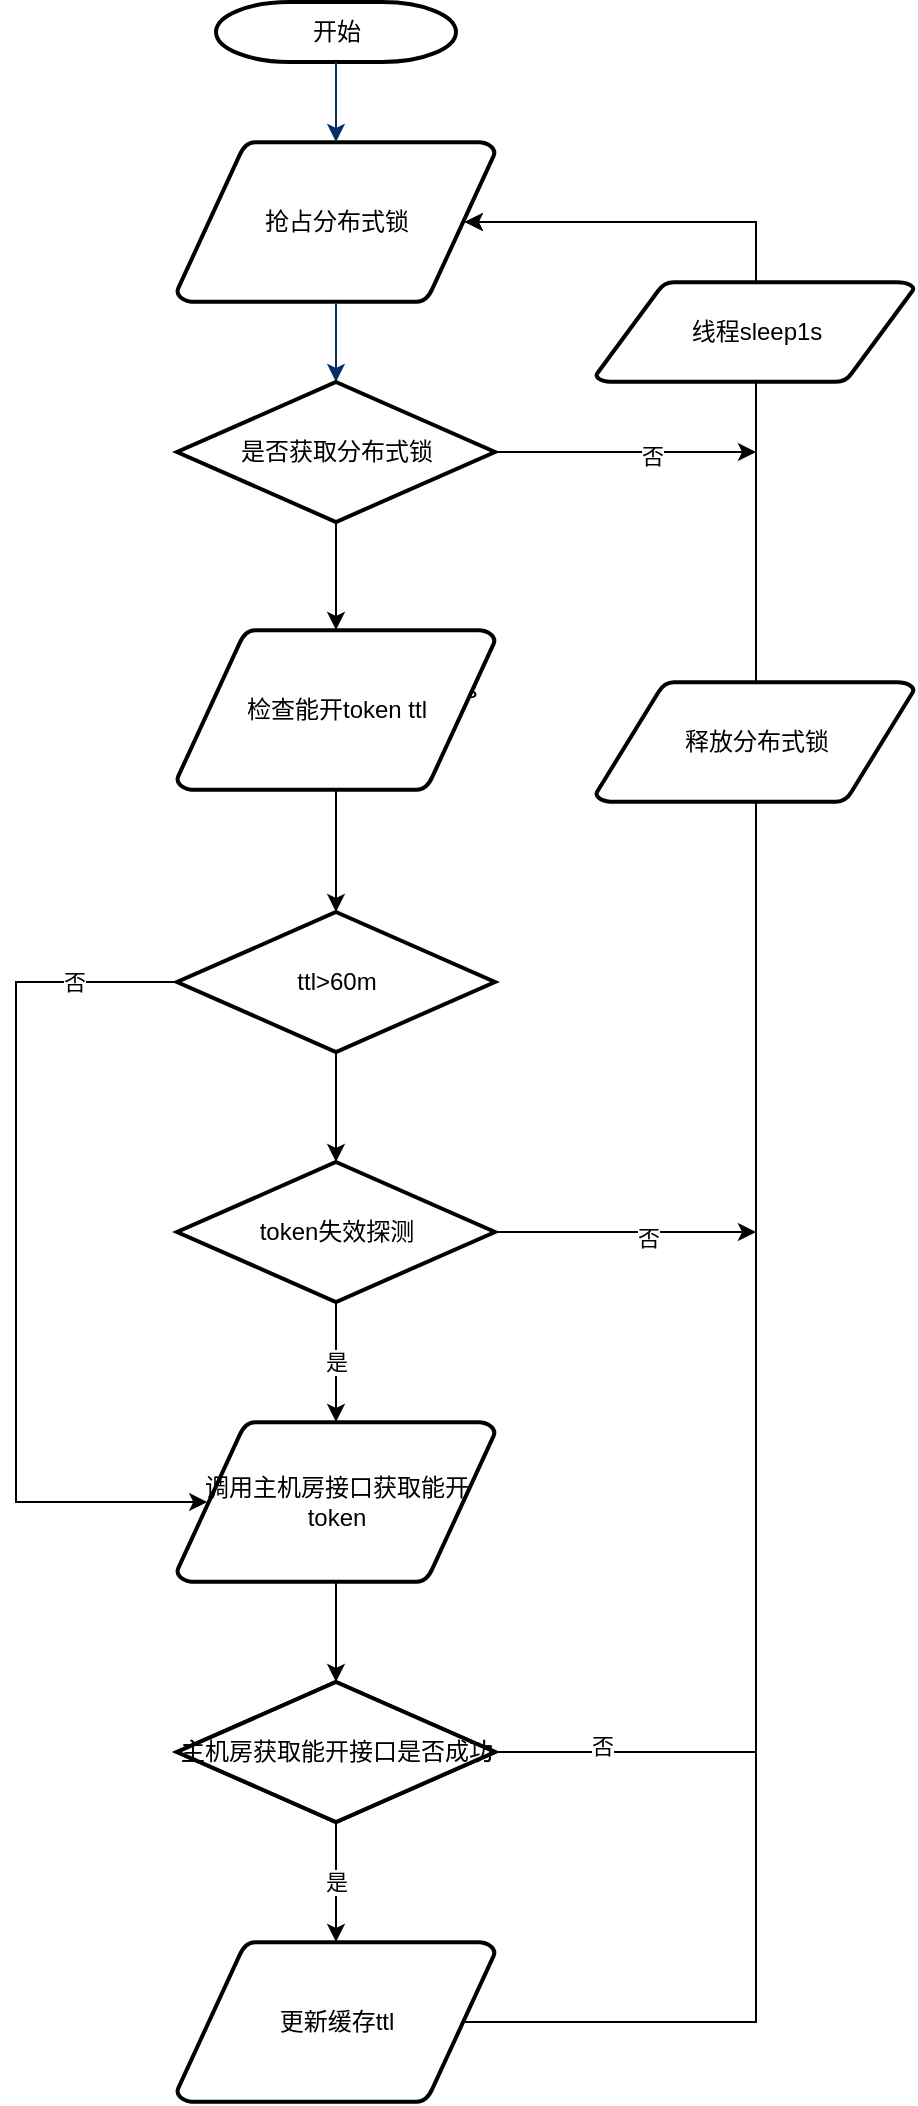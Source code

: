<mxfile version="21.5.2" type="github" pages="2">
  <diagram id="6a731a19-8d31-9384-78a2-239565b7b9f0" name="Page-1">
    <mxGraphModel dx="2508" dy="1426" grid="1" gridSize="10" guides="1" tooltips="1" connect="1" arrows="1" fold="1" page="1" pageScale="1" pageWidth="1169" pageHeight="827" background="none" math="0" shadow="0">
      <root>
        <mxCell id="0" />
        <mxCell id="1" parent="0" />
        <mxCell id="2" value="开始" style="shape=mxgraph.flowchart.terminator;strokeWidth=2;gradientColor=none;gradientDirection=north;fontStyle=0;html=1;" parent="1" vertex="1">
          <mxGeometry x="260" y="60" width="120" height="30" as="geometry" />
        </mxCell>
        <mxCell id="3" value="抢占分布式锁" style="shape=mxgraph.flowchart.data;strokeWidth=2;gradientColor=none;gradientDirection=north;fontStyle=0;html=1;" parent="1" vertex="1">
          <mxGeometry x="240.5" y="130" width="159" height="80" as="geometry" />
        </mxCell>
        <mxCell id="7" style="fontStyle=1;strokeColor=#003366;strokeWidth=1;html=1;" parent="1" source="2" target="3" edge="1">
          <mxGeometry relative="1" as="geometry" />
        </mxCell>
        <mxCell id="8" style="fontStyle=1;strokeColor=#003366;strokeWidth=1;html=1;" parent="1" source="3" edge="1">
          <mxGeometry relative="1" as="geometry">
            <mxPoint x="320" y="250" as="targetPoint" />
          </mxGeometry>
        </mxCell>
        <mxCell id="11" value="yes" style="text;fontStyle=0;html=1;strokeColor=none;gradientColor=none;fillColor=none;strokeWidth=2;" parent="1" vertex="1">
          <mxGeometry x="370" y="390" width="40" height="26" as="geometry" />
        </mxCell>
        <mxCell id="u9zpIPj7ubAK2xr9crSM-64" style="edgeStyle=orthogonalEdgeStyle;rounded=0;orthogonalLoop=1;jettySize=auto;html=1;exitX=0.5;exitY=1;exitDx=0;exitDy=0;exitPerimeter=0;entryX=0.5;entryY=0;entryDx=0;entryDy=0;entryPerimeter=0;" parent="1" source="u9zpIPj7ubAK2xr9crSM-55" target="u9zpIPj7ubAK2xr9crSM-57" edge="1">
          <mxGeometry relative="1" as="geometry" />
        </mxCell>
        <mxCell id="u9zpIPj7ubAK2xr9crSM-79" style="edgeStyle=orthogonalEdgeStyle;rounded=0;orthogonalLoop=1;jettySize=auto;html=1;" parent="1" source="u9zpIPj7ubAK2xr9crSM-55" edge="1">
          <mxGeometry relative="1" as="geometry">
            <mxPoint x="530" y="285" as="targetPoint" />
          </mxGeometry>
        </mxCell>
        <mxCell id="u9zpIPj7ubAK2xr9crSM-80" value="否" style="edgeLabel;html=1;align=center;verticalAlign=middle;resizable=0;points=[];" parent="u9zpIPj7ubAK2xr9crSM-79" vertex="1" connectable="0">
          <mxGeometry x="0.208" y="-1" relative="1" as="geometry">
            <mxPoint as="offset" />
          </mxGeometry>
        </mxCell>
        <mxCell id="u9zpIPj7ubAK2xr9crSM-55" value="是否获取分布式锁" style="shape=mxgraph.flowchart.decision;strokeWidth=2;gradientColor=none;gradientDirection=north;fontStyle=0;html=1;" parent="1" vertex="1">
          <mxGeometry x="240.5" y="250" width="159" height="70" as="geometry" />
        </mxCell>
        <mxCell id="u9zpIPj7ubAK2xr9crSM-65" style="edgeStyle=orthogonalEdgeStyle;rounded=0;orthogonalLoop=1;jettySize=auto;html=1;entryX=0.5;entryY=0;entryDx=0;entryDy=0;entryPerimeter=0;" parent="1" source="u9zpIPj7ubAK2xr9crSM-57" target="u9zpIPj7ubAK2xr9crSM-58" edge="1">
          <mxGeometry relative="1" as="geometry" />
        </mxCell>
        <mxCell id="u9zpIPj7ubAK2xr9crSM-57" value="检查能开token ttl" style="shape=mxgraph.flowchart.data;strokeWidth=2;gradientColor=none;gradientDirection=north;fontStyle=0;html=1;" parent="1" vertex="1">
          <mxGeometry x="240.5" y="374" width="159" height="80" as="geometry" />
        </mxCell>
        <mxCell id="u9zpIPj7ubAK2xr9crSM-66" style="edgeStyle=orthogonalEdgeStyle;rounded=0;orthogonalLoop=1;jettySize=auto;html=1;exitX=0.5;exitY=1;exitDx=0;exitDy=0;exitPerimeter=0;" parent="1" source="u9zpIPj7ubAK2xr9crSM-58" target="u9zpIPj7ubAK2xr9crSM-60" edge="1">
          <mxGeometry relative="1" as="geometry" />
        </mxCell>
        <mxCell id="u9zpIPj7ubAK2xr9crSM-72" style="edgeStyle=orthogonalEdgeStyle;rounded=0;orthogonalLoop=1;jettySize=auto;html=1;exitX=0;exitY=0.5;exitDx=0;exitDy=0;exitPerimeter=0;entryX=0.095;entryY=0.5;entryDx=0;entryDy=0;entryPerimeter=0;" parent="1" source="u9zpIPj7ubAK2xr9crSM-58" target="u9zpIPj7ubAK2xr9crSM-59" edge="1">
          <mxGeometry relative="1" as="geometry">
            <Array as="points">
              <mxPoint x="160" y="550" />
              <mxPoint x="160" y="810" />
            </Array>
          </mxGeometry>
        </mxCell>
        <mxCell id="u9zpIPj7ubAK2xr9crSM-73" value="否" style="edgeLabel;html=1;align=center;verticalAlign=middle;resizable=0;points=[];" parent="u9zpIPj7ubAK2xr9crSM-72" vertex="1" connectable="0">
          <mxGeometry x="-0.761" relative="1" as="geometry">
            <mxPoint as="offset" />
          </mxGeometry>
        </mxCell>
        <mxCell id="u9zpIPj7ubAK2xr9crSM-58" value="ttl&amp;gt;60m" style="shape=mxgraph.flowchart.decision;strokeWidth=2;gradientColor=none;gradientDirection=north;fontStyle=0;html=1;" parent="1" vertex="1">
          <mxGeometry x="240.5" y="515" width="159" height="70" as="geometry" />
        </mxCell>
        <mxCell id="u9zpIPj7ubAK2xr9crSM-68" style="edgeStyle=orthogonalEdgeStyle;rounded=0;orthogonalLoop=1;jettySize=auto;html=1;exitX=0.5;exitY=1;exitDx=0;exitDy=0;exitPerimeter=0;entryX=0.5;entryY=0;entryDx=0;entryDy=0;entryPerimeter=0;" parent="1" source="u9zpIPj7ubAK2xr9crSM-59" target="u9zpIPj7ubAK2xr9crSM-63" edge="1">
          <mxGeometry relative="1" as="geometry" />
        </mxCell>
        <mxCell id="u9zpIPj7ubAK2xr9crSM-59" value="调用主机房接口获取能开&lt;br&gt;token" style="shape=mxgraph.flowchart.data;strokeWidth=2;gradientColor=none;gradientDirection=north;fontStyle=0;html=1;" parent="1" vertex="1">
          <mxGeometry x="240.5" y="770" width="159" height="80" as="geometry" />
        </mxCell>
        <mxCell id="u9zpIPj7ubAK2xr9crSM-67" value="是" style="edgeStyle=orthogonalEdgeStyle;rounded=0;orthogonalLoop=1;jettySize=auto;html=1;exitX=0.5;exitY=1;exitDx=0;exitDy=0;exitPerimeter=0;" parent="1" source="u9zpIPj7ubAK2xr9crSM-60" target="u9zpIPj7ubAK2xr9crSM-59" edge="1">
          <mxGeometry relative="1" as="geometry" />
        </mxCell>
        <mxCell id="u9zpIPj7ubAK2xr9crSM-77" style="edgeStyle=orthogonalEdgeStyle;rounded=0;orthogonalLoop=1;jettySize=auto;html=1;exitX=1;exitY=0.5;exitDx=0;exitDy=0;exitPerimeter=0;" parent="1" source="u9zpIPj7ubAK2xr9crSM-60" edge="1">
          <mxGeometry relative="1" as="geometry">
            <mxPoint x="530" y="675" as="targetPoint" />
          </mxGeometry>
        </mxCell>
        <mxCell id="u9zpIPj7ubAK2xr9crSM-78" value="否" style="edgeLabel;html=1;align=center;verticalAlign=middle;resizable=0;points=[];" parent="u9zpIPj7ubAK2xr9crSM-77" vertex="1" connectable="0">
          <mxGeometry x="0.177" y="-2" relative="1" as="geometry">
            <mxPoint as="offset" />
          </mxGeometry>
        </mxCell>
        <mxCell id="u9zpIPj7ubAK2xr9crSM-60" value="token失效探测" style="shape=mxgraph.flowchart.decision;strokeWidth=2;gradientColor=none;gradientDirection=north;fontStyle=0;html=1;" parent="1" vertex="1">
          <mxGeometry x="240.5" y="640" width="159" height="70" as="geometry" />
        </mxCell>
        <mxCell id="u9zpIPj7ubAK2xr9crSM-61" value="主机房获取能开接口是否成功" style="shape=mxgraph.flowchart.decision;strokeWidth=2;gradientColor=none;gradientDirection=north;fontStyle=0;html=1;" parent="1" vertex="1">
          <mxGeometry x="240.5" y="900" width="159" height="70" as="geometry" />
        </mxCell>
        <mxCell id="u9zpIPj7ubAK2xr9crSM-74" style="edgeStyle=orthogonalEdgeStyle;rounded=0;orthogonalLoop=1;jettySize=auto;html=1;exitX=0.905;exitY=0.5;exitDx=0;exitDy=0;exitPerimeter=0;entryX=0.905;entryY=0.5;entryDx=0;entryDy=0;entryPerimeter=0;" parent="1" source="u9zpIPj7ubAK2xr9crSM-62" target="3" edge="1">
          <mxGeometry relative="1" as="geometry">
            <Array as="points">
              <mxPoint x="530" y="1070" />
              <mxPoint x="530" y="170" />
            </Array>
          </mxGeometry>
        </mxCell>
        <mxCell id="u9zpIPj7ubAK2xr9crSM-62" value="更新缓存ttl" style="shape=mxgraph.flowchart.data;strokeWidth=2;gradientColor=none;gradientDirection=north;fontStyle=0;html=1;" parent="1" vertex="1">
          <mxGeometry x="240.5" y="1030" width="159" height="80" as="geometry" />
        </mxCell>
        <mxCell id="u9zpIPj7ubAK2xr9crSM-69" value="是" style="edgeStyle=orthogonalEdgeStyle;rounded=0;orthogonalLoop=1;jettySize=auto;html=1;exitX=0.5;exitY=1;exitDx=0;exitDy=0;exitPerimeter=0;entryX=0.5;entryY=0;entryDx=0;entryDy=0;entryPerimeter=0;" parent="1" source="u9zpIPj7ubAK2xr9crSM-63" target="u9zpIPj7ubAK2xr9crSM-62" edge="1">
          <mxGeometry relative="1" as="geometry" />
        </mxCell>
        <mxCell id="u9zpIPj7ubAK2xr9crSM-75" style="edgeStyle=orthogonalEdgeStyle;rounded=0;orthogonalLoop=1;jettySize=auto;html=1;exitX=1;exitY=0.5;exitDx=0;exitDy=0;exitPerimeter=0;entryX=0.905;entryY=0.5;entryDx=0;entryDy=0;entryPerimeter=0;" parent="1" source="u9zpIPj7ubAK2xr9crSM-63" target="3" edge="1">
          <mxGeometry relative="1" as="geometry">
            <Array as="points">
              <mxPoint x="530" y="935" />
              <mxPoint x="530" y="170" />
            </Array>
          </mxGeometry>
        </mxCell>
        <mxCell id="u9zpIPj7ubAK2xr9crSM-83" value="否" style="edgeLabel;html=1;align=center;verticalAlign=middle;resizable=0;points=[];" parent="u9zpIPj7ubAK2xr9crSM-75" vertex="1" connectable="0">
          <mxGeometry x="-0.898" y="3" relative="1" as="geometry">
            <mxPoint as="offset" />
          </mxGeometry>
        </mxCell>
        <mxCell id="u9zpIPj7ubAK2xr9crSM-63" value="主机房获取能开接口是否成功" style="shape=mxgraph.flowchart.decision;strokeWidth=2;gradientColor=none;gradientDirection=north;fontStyle=0;html=1;" parent="1" vertex="1">
          <mxGeometry x="240.5" y="900" width="159" height="70" as="geometry" />
        </mxCell>
        <mxCell id="u9zpIPj7ubAK2xr9crSM-81" value="释放分布式锁" style="shape=mxgraph.flowchart.data;strokeWidth=2;gradientColor=none;gradientDirection=north;fontStyle=0;html=1;" parent="1" vertex="1">
          <mxGeometry x="450" y="400" width="159" height="60" as="geometry" />
        </mxCell>
        <mxCell id="u9zpIPj7ubAK2xr9crSM-82" value="线程sleep1s" style="shape=mxgraph.flowchart.data;strokeWidth=2;gradientColor=none;gradientDirection=north;fontStyle=0;html=1;" parent="1" vertex="1">
          <mxGeometry x="450" y="200" width="159" height="50" as="geometry" />
        </mxCell>
      </root>
    </mxGraphModel>
  </diagram>
  <diagram id="Z5Cji4mr2ZnYC5pOb-MR" name="用例图">
    <mxGraphModel dx="1034" dy="-514" grid="1" gridSize="10" guides="1" tooltips="1" connect="1" arrows="1" fold="1" page="1" pageScale="1" pageWidth="827" pageHeight="1169" math="0" shadow="0">
      <root>
        <mxCell id="0" />
        <mxCell id="1" parent="0" />
        <mxCell id="3z39wp8mKlz91IdqLbLT-1" value="tokenService" style="shape=umlActor;verticalLabelPosition=bottom;verticalAlign=top;html=1;" vertex="1" parent="1">
          <mxGeometry x="880" y="1610" width="30" height="60" as="geometry" />
        </mxCell>
        <mxCell id="3z39wp8mKlz91IdqLbLT-4" value="GetToken" style="ellipse;whiteSpace=wrap;html=1;" vertex="1" parent="1">
          <mxGeometry x="1050" y="1460" width="140" height="70" as="geometry" />
        </mxCell>
        <mxCell id="3z39wp8mKlz91IdqLbLT-5" value="SetTokenToRedis" style="ellipse;whiteSpace=wrap;html=1;" vertex="1" parent="1">
          <mxGeometry x="1090" y="1560" width="140" height="70" as="geometry" />
        </mxCell>
        <mxCell id="3z39wp8mKlz91IdqLbLT-6" value="RefreshToken" style="ellipse;whiteSpace=wrap;html=1;" vertex="1" parent="1">
          <mxGeometry x="1080" y="1670" width="140" height="70" as="geometry" />
        </mxCell>
        <mxCell id="3z39wp8mKlz91IdqLbLT-7" value="SyncToken" style="ellipse;whiteSpace=wrap;html=1;" vertex="1" parent="1">
          <mxGeometry x="1030" y="1770" width="140" height="70" as="geometry" />
        </mxCell>
        <mxCell id="3z39wp8mKlz91IdqLbLT-9" value="" style="endArrow=classic;html=1;rounded=0;exitX=1;exitY=0.333;exitDx=0;exitDy=0;exitPerimeter=0;entryX=0;entryY=0.5;entryDx=0;entryDy=0;" edge="1" parent="1" source="3z39wp8mKlz91IdqLbLT-1" target="3z39wp8mKlz91IdqLbLT-4">
          <mxGeometry width="50" height="50" relative="1" as="geometry">
            <mxPoint x="890" y="1540" as="sourcePoint" />
            <mxPoint x="940" y="1490" as="targetPoint" />
          </mxGeometry>
        </mxCell>
        <mxCell id="3z39wp8mKlz91IdqLbLT-10" value="" style="endArrow=classic;html=1;rounded=0;entryX=0;entryY=0.5;entryDx=0;entryDy=0;exitX=0.8;exitY=0.35;exitDx=0;exitDy=0;exitPerimeter=0;" edge="1" parent="1" source="3z39wp8mKlz91IdqLbLT-1" target="3z39wp8mKlz91IdqLbLT-5">
          <mxGeometry width="50" height="50" relative="1" as="geometry">
            <mxPoint x="950" y="1620" as="sourcePoint" />
            <mxPoint x="1060" y="1505" as="targetPoint" />
          </mxGeometry>
        </mxCell>
        <mxCell id="3z39wp8mKlz91IdqLbLT-11" value="" style="endArrow=classic;html=1;rounded=0;exitX=1;exitY=0.333;exitDx=0;exitDy=0;exitPerimeter=0;" edge="1" parent="1" source="3z39wp8mKlz91IdqLbLT-1" target="3z39wp8mKlz91IdqLbLT-6">
          <mxGeometry width="50" height="50" relative="1" as="geometry">
            <mxPoint x="960" y="1630" as="sourcePoint" />
            <mxPoint x="1100" y="1605" as="targetPoint" />
          </mxGeometry>
        </mxCell>
        <mxCell id="3z39wp8mKlz91IdqLbLT-12" value="" style="endArrow=classic;html=1;rounded=0;exitX=1;exitY=0.333;exitDx=0;exitDy=0;exitPerimeter=0;entryX=0;entryY=0;entryDx=0;entryDy=0;" edge="1" parent="1" source="3z39wp8mKlz91IdqLbLT-1" target="3z39wp8mKlz91IdqLbLT-7">
          <mxGeometry width="50" height="50" relative="1" as="geometry">
            <mxPoint x="960" y="1630" as="sourcePoint" />
            <mxPoint x="1107" y="1692" as="targetPoint" />
          </mxGeometry>
        </mxCell>
        <mxCell id="3z39wp8mKlz91IdqLbLT-15" value="OSPS001" style="ellipse;whiteSpace=wrap;html=1;" vertex="1" parent="1">
          <mxGeometry x="1350" y="1520" width="140" height="70" as="geometry" />
        </mxCell>
        <mxCell id="3z39wp8mKlz91IdqLbLT-16" value="ummp-gateway" style="shape=umlActor;verticalLabelPosition=bottom;verticalAlign=top;html=1;" vertex="1" parent="1">
          <mxGeometry x="1620" y="1620" width="30" height="60" as="geometry" />
        </mxCell>
        <mxCell id="3z39wp8mKlz91IdqLbLT-19" value="RPC接口接收tongken" style="ellipse;whiteSpace=wrap;html=1;" vertex="1" parent="1">
          <mxGeometry x="1360" y="1690" width="140" height="70" as="geometry" />
        </mxCell>
        <mxCell id="3z39wp8mKlz91IdqLbLT-20" value="" style="endArrow=classic;html=1;rounded=0;entryX=1;entryY=0.5;entryDx=0;entryDy=0;exitX=0.8;exitY=0.35;exitDx=0;exitDy=0;exitPerimeter=0;" edge="1" parent="1" target="3z39wp8mKlz91IdqLbLT-15">
          <mxGeometry width="50" height="50" relative="1" as="geometry">
            <mxPoint x="1620" y="1646" as="sourcePoint" />
            <mxPoint x="1806" y="1610" as="targetPoint" />
          </mxGeometry>
        </mxCell>
        <mxCell id="3z39wp8mKlz91IdqLbLT-21" value="" style="endArrow=classic;html=1;rounded=0;entryX=1;entryY=0.5;entryDx=0;entryDy=0;exitX=0.8;exitY=0.35;exitDx=0;exitDy=0;exitPerimeter=0;" edge="1" parent="1" target="3z39wp8mKlz91IdqLbLT-19">
          <mxGeometry width="50" height="50" relative="1" as="geometry">
            <mxPoint x="1630" y="1656" as="sourcePoint" />
            <mxPoint x="1500" y="1565" as="targetPoint" />
          </mxGeometry>
        </mxCell>
        <mxCell id="3z39wp8mKlz91IdqLbLT-22" value="Use" style="endArrow=open;endSize=12;dashed=1;html=1;rounded=0;" edge="1" parent="1" target="3z39wp8mKlz91IdqLbLT-15">
          <mxGeometry width="160" relative="1" as="geometry">
            <mxPoint x="1190" y="1494.5" as="sourcePoint" />
            <mxPoint x="1350" y="1494.5" as="targetPoint" />
          </mxGeometry>
        </mxCell>
        <mxCell id="3z39wp8mKlz91IdqLbLT-23" value="Use" style="endArrow=open;endSize=12;dashed=1;html=1;rounded=0;entryX=0;entryY=0.5;entryDx=0;entryDy=0;" edge="1" parent="1" target="3z39wp8mKlz91IdqLbLT-19">
          <mxGeometry width="160" relative="1" as="geometry">
            <mxPoint x="1170" y="1810" as="sourcePoint" />
            <mxPoint x="1338" y="1854.5" as="targetPoint" />
          </mxGeometry>
        </mxCell>
        <mxCell id="3z39wp8mKlz91IdqLbLT-38" value="Pool" style="swimlane;childLayout=stackLayout;resizeParent=1;resizeParentMax=0;startSize=20;horizontal=0;horizontalStack=1;" vertex="1" parent="1">
          <mxGeometry x="530" y="1930" width="570" height="570" as="geometry" />
        </mxCell>
        <mxCell id="3z39wp8mKlz91IdqLbLT-39" value="tokenservice" style="swimlane;startSize=20;" vertex="1" parent="3z39wp8mKlz91IdqLbLT-38">
          <mxGeometry x="20" width="250" height="570" as="geometry" />
        </mxCell>
        <mxCell id="3z39wp8mKlz91IdqLbLT-49" style="edgeStyle=orthogonalEdgeStyle;rounded=0;orthogonalLoop=1;jettySize=auto;html=1;" edge="1" parent="3z39wp8mKlz91IdqLbLT-39" source="3z39wp8mKlz91IdqLbLT-45" target="3z39wp8mKlz91IdqLbLT-48">
          <mxGeometry relative="1" as="geometry" />
        </mxCell>
        <mxCell id="3z39wp8mKlz91IdqLbLT-45" value="" style="ellipse;html=1;shape=startState;fillColor=#000000;strokeColor=#ff0000;" vertex="1" parent="3z39wp8mKlz91IdqLbLT-39">
          <mxGeometry x="55" y="30" width="30" height="30" as="geometry" />
        </mxCell>
        <mxCell id="3z39wp8mKlz91IdqLbLT-54" style="edgeStyle=orthogonalEdgeStyle;rounded=0;orthogonalLoop=1;jettySize=auto;html=1;exitX=0.5;exitY=1;exitDx=0;exitDy=0;" edge="1" parent="3z39wp8mKlz91IdqLbLT-39" source="3z39wp8mKlz91IdqLbLT-48" target="3z39wp8mKlz91IdqLbLT-50">
          <mxGeometry relative="1" as="geometry" />
        </mxCell>
        <mxCell id="3z39wp8mKlz91IdqLbLT-48" value="获取分布式锁" style="rounded=1;whiteSpace=wrap;html=1;" vertex="1" parent="3z39wp8mKlz91IdqLbLT-39">
          <mxGeometry x="40" y="90" width="60" height="36" as="geometry" />
        </mxCell>
        <mxCell id="3z39wp8mKlz91IdqLbLT-52" style="edgeStyle=orthogonalEdgeStyle;rounded=0;orthogonalLoop=1;jettySize=auto;html=1;" edge="1" parent="3z39wp8mKlz91IdqLbLT-39" source="3z39wp8mKlz91IdqLbLT-50" target="3z39wp8mKlz91IdqLbLT-51">
          <mxGeometry relative="1" as="geometry" />
        </mxCell>
        <mxCell id="3z39wp8mKlz91IdqLbLT-53" value="否" style="edgeLabel;html=1;align=center;verticalAlign=middle;resizable=0;points=[];" vertex="1" connectable="0" parent="3z39wp8mKlz91IdqLbLT-52">
          <mxGeometry x="-0.113" y="2" relative="1" as="geometry">
            <mxPoint as="offset" />
          </mxGeometry>
        </mxCell>
        <mxCell id="3z39wp8mKlz91IdqLbLT-89" style="edgeStyle=orthogonalEdgeStyle;rounded=0;orthogonalLoop=1;jettySize=auto;html=1;exitX=1;exitY=0.5;exitDx=0;exitDy=0;entryX=0;entryY=0.5;entryDx=0;entryDy=0;" edge="1" parent="3z39wp8mKlz91IdqLbLT-39" source="3z39wp8mKlz91IdqLbLT-50" target="3z39wp8mKlz91IdqLbLT-55">
          <mxGeometry relative="1" as="geometry" />
        </mxCell>
        <mxCell id="3z39wp8mKlz91IdqLbLT-50" value="成功" style="rhombus;whiteSpace=wrap;html=1;" vertex="1" parent="3z39wp8mKlz91IdqLbLT-39">
          <mxGeometry x="35" y="150" width="70" height="30" as="geometry" />
        </mxCell>
        <mxCell id="3z39wp8mKlz91IdqLbLT-51" value="" style="ellipse;html=1;shape=endState;fillColor=#000000;strokeColor=#ff0000;" vertex="1" parent="3z39wp8mKlz91IdqLbLT-39">
          <mxGeometry x="55" y="540" width="30" height="30" as="geometry" />
        </mxCell>
        <mxCell id="3z39wp8mKlz91IdqLbLT-90" style="edgeStyle=orthogonalEdgeStyle;rounded=0;orthogonalLoop=1;jettySize=auto;html=1;entryX=0.5;entryY=0;entryDx=0;entryDy=0;" edge="1" parent="3z39wp8mKlz91IdqLbLT-39" source="3z39wp8mKlz91IdqLbLT-55" target="3z39wp8mKlz91IdqLbLT-56">
          <mxGeometry relative="1" as="geometry" />
        </mxCell>
        <mxCell id="3z39wp8mKlz91IdqLbLT-55" value="校验token ttl" style="rounded=1;whiteSpace=wrap;html=1;" vertex="1" parent="3z39wp8mKlz91IdqLbLT-39">
          <mxGeometry x="140" y="147" width="60" height="36" as="geometry" />
        </mxCell>
        <mxCell id="3z39wp8mKlz91IdqLbLT-91" style="edgeStyle=orthogonalEdgeStyle;rounded=0;orthogonalLoop=1;jettySize=auto;html=1;entryX=0.5;entryY=0;entryDx=0;entryDy=0;" edge="1" parent="3z39wp8mKlz91IdqLbLT-39" source="3z39wp8mKlz91IdqLbLT-56" target="3z39wp8mKlz91IdqLbLT-82">
          <mxGeometry relative="1" as="geometry" />
        </mxCell>
        <mxCell id="3z39wp8mKlz91IdqLbLT-108" value="否" style="edgeLabel;html=1;align=center;verticalAlign=middle;resizable=0;points=[];" vertex="1" connectable="0" parent="3z39wp8mKlz91IdqLbLT-91">
          <mxGeometry x="-0.187" y="1" relative="1" as="geometry">
            <mxPoint as="offset" />
          </mxGeometry>
        </mxCell>
        <mxCell id="3z39wp8mKlz91IdqLbLT-56" value="ttl&amp;gt;60m" style="rhombus;whiteSpace=wrap;html=1;" vertex="1" parent="3z39wp8mKlz91IdqLbLT-39">
          <mxGeometry x="135" y="210" width="70" height="30" as="geometry" />
        </mxCell>
        <mxCell id="3z39wp8mKlz91IdqLbLT-82" value="获取能开token" style="rounded=1;whiteSpace=wrap;html=1;" vertex="1" parent="3z39wp8mKlz91IdqLbLT-39">
          <mxGeometry x="140" y="290" width="60" height="36" as="geometry" />
        </mxCell>
        <mxCell id="3z39wp8mKlz91IdqLbLT-85" value="同步新token" style="rounded=1;whiteSpace=wrap;html=1;" vertex="1" parent="3z39wp8mKlz91IdqLbLT-39">
          <mxGeometry x="140" y="400" width="60" height="36" as="geometry" />
        </mxCell>
        <mxCell id="3z39wp8mKlz91IdqLbLT-87" value="同步当前redis中token" style="rounded=1;whiteSpace=wrap;html=1;" vertex="1" parent="3z39wp8mKlz91IdqLbLT-39">
          <mxGeometry x="130" y="464" width="70" height="36" as="geometry" />
        </mxCell>
        <mxCell id="3z39wp8mKlz91IdqLbLT-40" value="呼池Gateway" style="swimlane;startSize=20;" vertex="1" parent="3z39wp8mKlz91IdqLbLT-38">
          <mxGeometry x="270" width="150" height="570" as="geometry">
            <mxRectangle x="140" width="40" height="520" as="alternateBounds" />
          </mxGeometry>
        </mxCell>
        <mxCell id="3z39wp8mKlz91IdqLbLT-93" style="edgeStyle=orthogonalEdgeStyle;rounded=0;orthogonalLoop=1;jettySize=auto;html=1;exitX=0.5;exitY=1;exitDx=0;exitDy=0;" edge="1" parent="3z39wp8mKlz91IdqLbLT-40" source="3z39wp8mKlz91IdqLbLT-83" target="3z39wp8mKlz91IdqLbLT-84">
          <mxGeometry relative="1" as="geometry" />
        </mxCell>
        <mxCell id="3z39wp8mKlz91IdqLbLT-83" value="OSPS001" style="rounded=1;whiteSpace=wrap;html=1;" vertex="1" parent="3z39wp8mKlz91IdqLbLT-40">
          <mxGeometry x="45" y="290" width="60" height="36" as="geometry" />
        </mxCell>
        <mxCell id="3z39wp8mKlz91IdqLbLT-84" value="成功" style="rhombus;whiteSpace=wrap;html=1;" vertex="1" parent="3z39wp8mKlz91IdqLbLT-40">
          <mxGeometry x="40" y="350" width="70" height="30" as="geometry" />
        </mxCell>
        <mxCell id="3z39wp8mKlz91IdqLbLT-41" value="苏州Gateway" style="swimlane;startSize=20;" vertex="1" parent="3z39wp8mKlz91IdqLbLT-38">
          <mxGeometry x="420" width="150" height="570" as="geometry" />
        </mxCell>
        <mxCell id="3z39wp8mKlz91IdqLbLT-57" value="接收token" style="rounded=1;whiteSpace=wrap;html=1;" vertex="1" parent="3z39wp8mKlz91IdqLbLT-41">
          <mxGeometry x="50" y="207" width="60" height="36" as="geometry" />
        </mxCell>
        <mxCell id="3z39wp8mKlz91IdqLbLT-111" style="edgeStyle=orthogonalEdgeStyle;rounded=0;orthogonalLoop=1;jettySize=auto;html=1;" edge="1" parent="3z39wp8mKlz91IdqLbLT-41" source="3z39wp8mKlz91IdqLbLT-86">
          <mxGeometry relative="1" as="geometry">
            <mxPoint x="130" y="418" as="targetPoint" />
          </mxGeometry>
        </mxCell>
        <mxCell id="3z39wp8mKlz91IdqLbLT-86" value="接收token" style="rounded=1;whiteSpace=wrap;html=1;" vertex="1" parent="3z39wp8mKlz91IdqLbLT-41">
          <mxGeometry x="45" y="400" width="60" height="36" as="geometry" />
        </mxCell>
        <mxCell id="3z39wp8mKlz91IdqLbLT-110" style="edgeStyle=orthogonalEdgeStyle;rounded=0;orthogonalLoop=1;jettySize=auto;html=1;exitX=1;exitY=0.5;exitDx=0;exitDy=0;" edge="1" parent="3z39wp8mKlz91IdqLbLT-41" source="3z39wp8mKlz91IdqLbLT-88">
          <mxGeometry relative="1" as="geometry">
            <mxPoint x="130" y="525.333" as="targetPoint" />
          </mxGeometry>
        </mxCell>
        <mxCell id="3z39wp8mKlz91IdqLbLT-88" value="接收token" style="rounded=1;whiteSpace=wrap;html=1;" vertex="1" parent="3z39wp8mKlz91IdqLbLT-41">
          <mxGeometry x="50" y="510" width="60" height="30" as="geometry" />
        </mxCell>
        <mxCell id="3z39wp8mKlz91IdqLbLT-60" style="edgeStyle=orthogonalEdgeStyle;rounded=0;orthogonalLoop=1;jettySize=auto;html=1;entryX=0;entryY=0.5;entryDx=0;entryDy=0;" edge="1" parent="3z39wp8mKlz91IdqLbLT-38" source="3z39wp8mKlz91IdqLbLT-56" target="3z39wp8mKlz91IdqLbLT-57">
          <mxGeometry relative="1" as="geometry" />
        </mxCell>
        <mxCell id="3z39wp8mKlz91IdqLbLT-61" value="是" style="edgeLabel;html=1;align=center;verticalAlign=middle;resizable=0;points=[];" vertex="1" connectable="0" parent="3z39wp8mKlz91IdqLbLT-60">
          <mxGeometry x="-0.227" y="-1" relative="1" as="geometry">
            <mxPoint as="offset" />
          </mxGeometry>
        </mxCell>
        <mxCell id="3z39wp8mKlz91IdqLbLT-92" style="edgeStyle=orthogonalEdgeStyle;rounded=0;orthogonalLoop=1;jettySize=auto;html=1;" edge="1" parent="3z39wp8mKlz91IdqLbLT-38" source="3z39wp8mKlz91IdqLbLT-82" target="3z39wp8mKlz91IdqLbLT-83">
          <mxGeometry relative="1" as="geometry" />
        </mxCell>
        <mxCell id="3z39wp8mKlz91IdqLbLT-94" style="edgeStyle=orthogonalEdgeStyle;rounded=0;orthogonalLoop=1;jettySize=auto;html=1;entryX=0.5;entryY=0;entryDx=0;entryDy=0;" edge="1" parent="3z39wp8mKlz91IdqLbLT-38" source="3z39wp8mKlz91IdqLbLT-84" target="3z39wp8mKlz91IdqLbLT-85">
          <mxGeometry relative="1" as="geometry" />
        </mxCell>
        <mxCell id="3z39wp8mKlz91IdqLbLT-95" value="是" style="edgeLabel;html=1;align=center;verticalAlign=middle;resizable=0;points=[];" vertex="1" connectable="0" parent="3z39wp8mKlz91IdqLbLT-94">
          <mxGeometry x="-0.101" y="1" relative="1" as="geometry">
            <mxPoint as="offset" />
          </mxGeometry>
        </mxCell>
        <mxCell id="3z39wp8mKlz91IdqLbLT-96" style="edgeStyle=orthogonalEdgeStyle;rounded=0;orthogonalLoop=1;jettySize=auto;html=1;entryX=0;entryY=0.5;entryDx=0;entryDy=0;" edge="1" parent="3z39wp8mKlz91IdqLbLT-38" source="3z39wp8mKlz91IdqLbLT-85" target="3z39wp8mKlz91IdqLbLT-86">
          <mxGeometry relative="1" as="geometry" />
        </mxCell>
        <mxCell id="3z39wp8mKlz91IdqLbLT-98" style="edgeStyle=orthogonalEdgeStyle;rounded=0;orthogonalLoop=1;jettySize=auto;html=1;entryX=1;entryY=0.5;entryDx=0;entryDy=0;exitX=0.5;exitY=1;exitDx=0;exitDy=0;" edge="1" parent="3z39wp8mKlz91IdqLbLT-38" source="3z39wp8mKlz91IdqLbLT-84" target="3z39wp8mKlz91IdqLbLT-87">
          <mxGeometry relative="1" as="geometry" />
        </mxCell>
        <mxCell id="3z39wp8mKlz91IdqLbLT-99" value="否" style="edgeLabel;html=1;align=center;verticalAlign=middle;resizable=0;points=[];" vertex="1" connectable="0" parent="3z39wp8mKlz91IdqLbLT-98">
          <mxGeometry x="-0.454" y="-1" relative="1" as="geometry">
            <mxPoint as="offset" />
          </mxGeometry>
        </mxCell>
        <mxCell id="3z39wp8mKlz91IdqLbLT-107" style="edgeStyle=orthogonalEdgeStyle;rounded=0;orthogonalLoop=1;jettySize=auto;html=1;entryX=0;entryY=0.5;entryDx=0;entryDy=0;exitX=0.5;exitY=1;exitDx=0;exitDy=0;" edge="1" parent="3z39wp8mKlz91IdqLbLT-38" source="3z39wp8mKlz91IdqLbLT-87" target="3z39wp8mKlz91IdqLbLT-88">
          <mxGeometry relative="1" as="geometry" />
        </mxCell>
        <mxCell id="3z39wp8mKlz91IdqLbLT-109" style="edgeStyle=orthogonalEdgeStyle;rounded=0;orthogonalLoop=1;jettySize=auto;html=1;entryX=1;entryY=0.5;entryDx=0;entryDy=0;" edge="1" parent="3z39wp8mKlz91IdqLbLT-38" source="3z39wp8mKlz91IdqLbLT-57" target="3z39wp8mKlz91IdqLbLT-51">
          <mxGeometry relative="1" as="geometry">
            <Array as="points">
              <mxPoint x="550" y="225" />
              <mxPoint x="550" y="555" />
            </Array>
          </mxGeometry>
        </mxCell>
      </root>
    </mxGraphModel>
  </diagram>
</mxfile>
